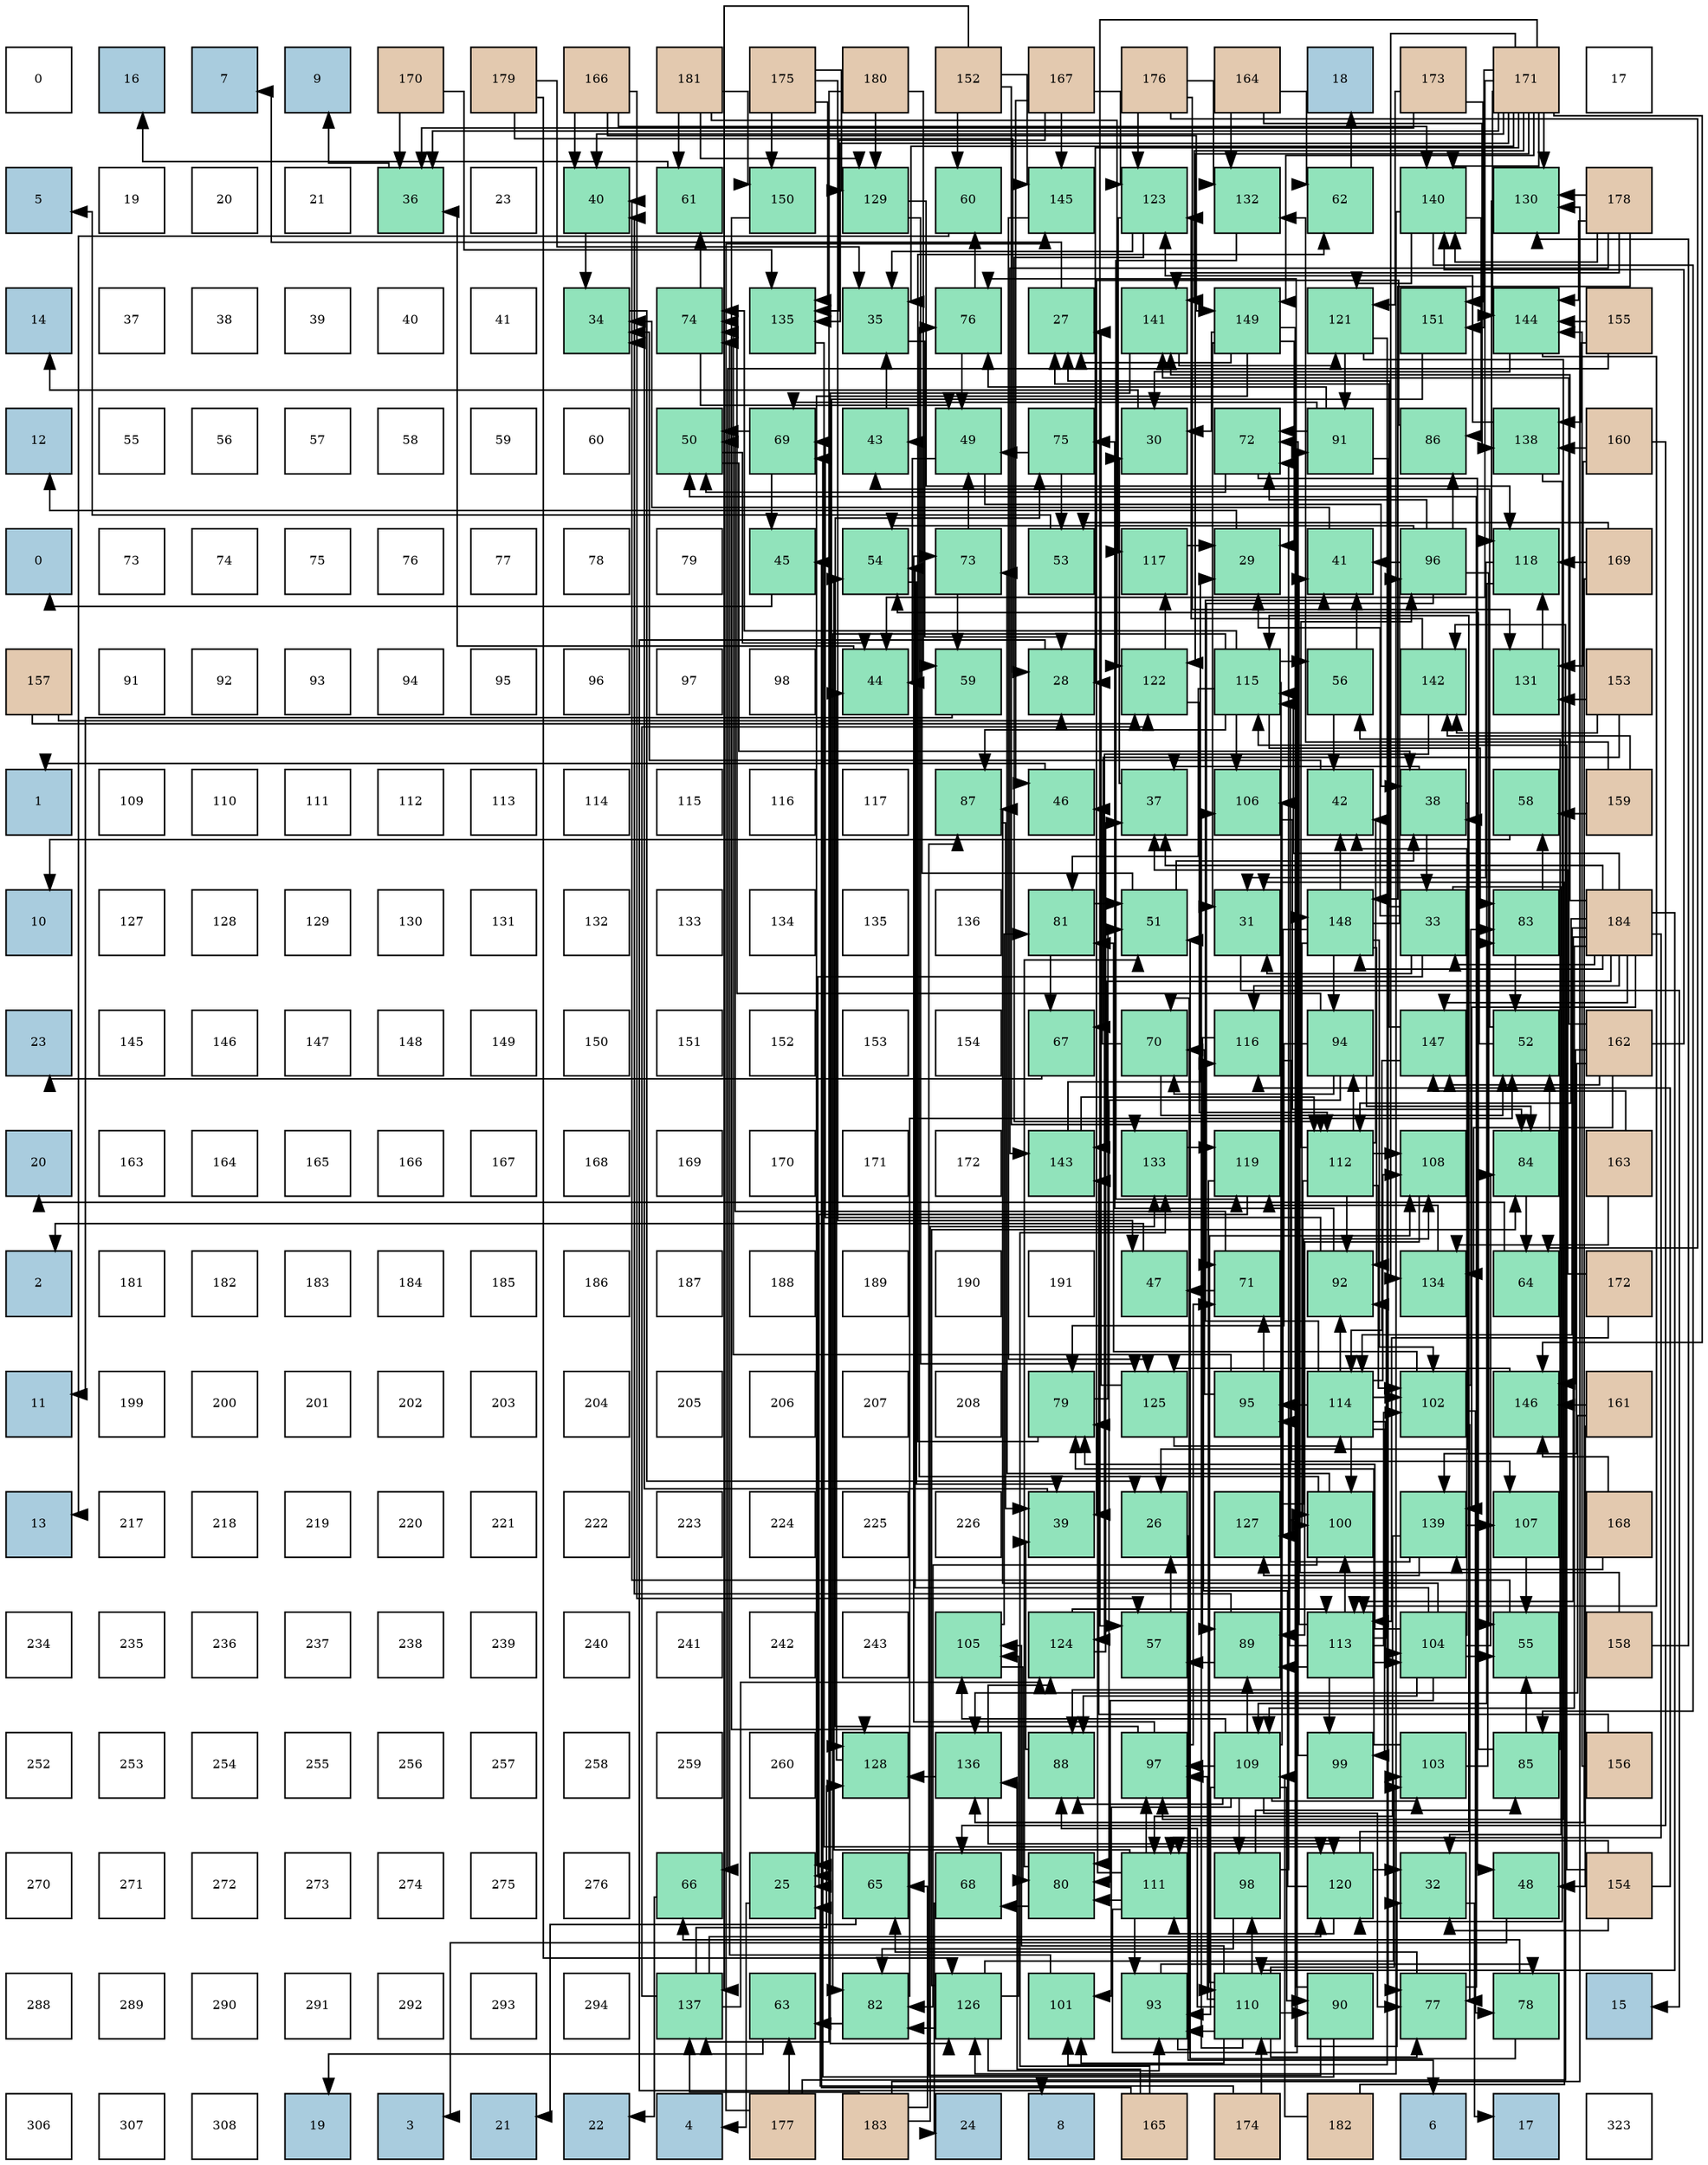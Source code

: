 digraph layout{
 rankdir=TB;
 splines=ortho;
 node [style=filled shape=square fixedsize=true width=0.6];
0[label="0", fontsize=8, fillcolor="#ffffff"];
1[label="16", fontsize=8, fillcolor="#a9ccde"];
2[label="7", fontsize=8, fillcolor="#a9ccde"];
3[label="9", fontsize=8, fillcolor="#a9ccde"];
4[label="170", fontsize=8, fillcolor="#e3c9af"];
5[label="179", fontsize=8, fillcolor="#e3c9af"];
6[label="166", fontsize=8, fillcolor="#e3c9af"];
7[label="181", fontsize=8, fillcolor="#e3c9af"];
8[label="175", fontsize=8, fillcolor="#e3c9af"];
9[label="180", fontsize=8, fillcolor="#e3c9af"];
10[label="152", fontsize=8, fillcolor="#e3c9af"];
11[label="167", fontsize=8, fillcolor="#e3c9af"];
12[label="176", fontsize=8, fillcolor="#e3c9af"];
13[label="164", fontsize=8, fillcolor="#e3c9af"];
14[label="18", fontsize=8, fillcolor="#a9ccde"];
15[label="173", fontsize=8, fillcolor="#e3c9af"];
16[label="171", fontsize=8, fillcolor="#e3c9af"];
17[label="17", fontsize=8, fillcolor="#ffffff"];
18[label="5", fontsize=8, fillcolor="#a9ccde"];
19[label="19", fontsize=8, fillcolor="#ffffff"];
20[label="20", fontsize=8, fillcolor="#ffffff"];
21[label="21", fontsize=8, fillcolor="#ffffff"];
22[label="36", fontsize=8, fillcolor="#91e3bb"];
23[label="23", fontsize=8, fillcolor="#ffffff"];
24[label="40", fontsize=8, fillcolor="#91e3bb"];
25[label="61", fontsize=8, fillcolor="#91e3bb"];
26[label="150", fontsize=8, fillcolor="#91e3bb"];
27[label="129", fontsize=8, fillcolor="#91e3bb"];
28[label="60", fontsize=8, fillcolor="#91e3bb"];
29[label="145", fontsize=8, fillcolor="#91e3bb"];
30[label="123", fontsize=8, fillcolor="#91e3bb"];
31[label="132", fontsize=8, fillcolor="#91e3bb"];
32[label="62", fontsize=8, fillcolor="#91e3bb"];
33[label="140", fontsize=8, fillcolor="#91e3bb"];
34[label="130", fontsize=8, fillcolor="#91e3bb"];
35[label="178", fontsize=8, fillcolor="#e3c9af"];
36[label="14", fontsize=8, fillcolor="#a9ccde"];
37[label="37", fontsize=8, fillcolor="#ffffff"];
38[label="38", fontsize=8, fillcolor="#ffffff"];
39[label="39", fontsize=8, fillcolor="#ffffff"];
40[label="40", fontsize=8, fillcolor="#ffffff"];
41[label="41", fontsize=8, fillcolor="#ffffff"];
42[label="34", fontsize=8, fillcolor="#91e3bb"];
43[label="74", fontsize=8, fillcolor="#91e3bb"];
44[label="135", fontsize=8, fillcolor="#91e3bb"];
45[label="35", fontsize=8, fillcolor="#91e3bb"];
46[label="76", fontsize=8, fillcolor="#91e3bb"];
47[label="27", fontsize=8, fillcolor="#91e3bb"];
48[label="141", fontsize=8, fillcolor="#91e3bb"];
49[label="149", fontsize=8, fillcolor="#91e3bb"];
50[label="121", fontsize=8, fillcolor="#91e3bb"];
51[label="151", fontsize=8, fillcolor="#91e3bb"];
52[label="144", fontsize=8, fillcolor="#91e3bb"];
53[label="155", fontsize=8, fillcolor="#e3c9af"];
54[label="12", fontsize=8, fillcolor="#a9ccde"];
55[label="55", fontsize=8, fillcolor="#ffffff"];
56[label="56", fontsize=8, fillcolor="#ffffff"];
57[label="57", fontsize=8, fillcolor="#ffffff"];
58[label="58", fontsize=8, fillcolor="#ffffff"];
59[label="59", fontsize=8, fillcolor="#ffffff"];
60[label="60", fontsize=8, fillcolor="#ffffff"];
61[label="50", fontsize=8, fillcolor="#91e3bb"];
62[label="69", fontsize=8, fillcolor="#91e3bb"];
63[label="43", fontsize=8, fillcolor="#91e3bb"];
64[label="49", fontsize=8, fillcolor="#91e3bb"];
65[label="75", fontsize=8, fillcolor="#91e3bb"];
66[label="30", fontsize=8, fillcolor="#91e3bb"];
67[label="72", fontsize=8, fillcolor="#91e3bb"];
68[label="91", fontsize=8, fillcolor="#91e3bb"];
69[label="86", fontsize=8, fillcolor="#91e3bb"];
70[label="138", fontsize=8, fillcolor="#91e3bb"];
71[label="160", fontsize=8, fillcolor="#e3c9af"];
72[label="0", fontsize=8, fillcolor="#a9ccde"];
73[label="73", fontsize=8, fillcolor="#ffffff"];
74[label="74", fontsize=8, fillcolor="#ffffff"];
75[label="75", fontsize=8, fillcolor="#ffffff"];
76[label="76", fontsize=8, fillcolor="#ffffff"];
77[label="77", fontsize=8, fillcolor="#ffffff"];
78[label="78", fontsize=8, fillcolor="#ffffff"];
79[label="79", fontsize=8, fillcolor="#ffffff"];
80[label="45", fontsize=8, fillcolor="#91e3bb"];
81[label="54", fontsize=8, fillcolor="#91e3bb"];
82[label="73", fontsize=8, fillcolor="#91e3bb"];
83[label="53", fontsize=8, fillcolor="#91e3bb"];
84[label="117", fontsize=8, fillcolor="#91e3bb"];
85[label="29", fontsize=8, fillcolor="#91e3bb"];
86[label="41", fontsize=8, fillcolor="#91e3bb"];
87[label="96", fontsize=8, fillcolor="#91e3bb"];
88[label="118", fontsize=8, fillcolor="#91e3bb"];
89[label="169", fontsize=8, fillcolor="#e3c9af"];
90[label="157", fontsize=8, fillcolor="#e3c9af"];
91[label="91", fontsize=8, fillcolor="#ffffff"];
92[label="92", fontsize=8, fillcolor="#ffffff"];
93[label="93", fontsize=8, fillcolor="#ffffff"];
94[label="94", fontsize=8, fillcolor="#ffffff"];
95[label="95", fontsize=8, fillcolor="#ffffff"];
96[label="96", fontsize=8, fillcolor="#ffffff"];
97[label="97", fontsize=8, fillcolor="#ffffff"];
98[label="98", fontsize=8, fillcolor="#ffffff"];
99[label="44", fontsize=8, fillcolor="#91e3bb"];
100[label="59", fontsize=8, fillcolor="#91e3bb"];
101[label="28", fontsize=8, fillcolor="#91e3bb"];
102[label="122", fontsize=8, fillcolor="#91e3bb"];
103[label="115", fontsize=8, fillcolor="#91e3bb"];
104[label="56", fontsize=8, fillcolor="#91e3bb"];
105[label="142", fontsize=8, fillcolor="#91e3bb"];
106[label="131", fontsize=8, fillcolor="#91e3bb"];
107[label="153", fontsize=8, fillcolor="#e3c9af"];
108[label="1", fontsize=8, fillcolor="#a9ccde"];
109[label="109", fontsize=8, fillcolor="#ffffff"];
110[label="110", fontsize=8, fillcolor="#ffffff"];
111[label="111", fontsize=8, fillcolor="#ffffff"];
112[label="112", fontsize=8, fillcolor="#ffffff"];
113[label="113", fontsize=8, fillcolor="#ffffff"];
114[label="114", fontsize=8, fillcolor="#ffffff"];
115[label="115", fontsize=8, fillcolor="#ffffff"];
116[label="116", fontsize=8, fillcolor="#ffffff"];
117[label="117", fontsize=8, fillcolor="#ffffff"];
118[label="87", fontsize=8, fillcolor="#91e3bb"];
119[label="46", fontsize=8, fillcolor="#91e3bb"];
120[label="37", fontsize=8, fillcolor="#91e3bb"];
121[label="106", fontsize=8, fillcolor="#91e3bb"];
122[label="42", fontsize=8, fillcolor="#91e3bb"];
123[label="38", fontsize=8, fillcolor="#91e3bb"];
124[label="58", fontsize=8, fillcolor="#91e3bb"];
125[label="159", fontsize=8, fillcolor="#e3c9af"];
126[label="10", fontsize=8, fillcolor="#a9ccde"];
127[label="127", fontsize=8, fillcolor="#ffffff"];
128[label="128", fontsize=8, fillcolor="#ffffff"];
129[label="129", fontsize=8, fillcolor="#ffffff"];
130[label="130", fontsize=8, fillcolor="#ffffff"];
131[label="131", fontsize=8, fillcolor="#ffffff"];
132[label="132", fontsize=8, fillcolor="#ffffff"];
133[label="133", fontsize=8, fillcolor="#ffffff"];
134[label="134", fontsize=8, fillcolor="#ffffff"];
135[label="135", fontsize=8, fillcolor="#ffffff"];
136[label="136", fontsize=8, fillcolor="#ffffff"];
137[label="81", fontsize=8, fillcolor="#91e3bb"];
138[label="51", fontsize=8, fillcolor="#91e3bb"];
139[label="31", fontsize=8, fillcolor="#91e3bb"];
140[label="148", fontsize=8, fillcolor="#91e3bb"];
141[label="33", fontsize=8, fillcolor="#91e3bb"];
142[label="83", fontsize=8, fillcolor="#91e3bb"];
143[label="184", fontsize=8, fillcolor="#e3c9af"];
144[label="23", fontsize=8, fillcolor="#a9ccde"];
145[label="145", fontsize=8, fillcolor="#ffffff"];
146[label="146", fontsize=8, fillcolor="#ffffff"];
147[label="147", fontsize=8, fillcolor="#ffffff"];
148[label="148", fontsize=8, fillcolor="#ffffff"];
149[label="149", fontsize=8, fillcolor="#ffffff"];
150[label="150", fontsize=8, fillcolor="#ffffff"];
151[label="151", fontsize=8, fillcolor="#ffffff"];
152[label="152", fontsize=8, fillcolor="#ffffff"];
153[label="153", fontsize=8, fillcolor="#ffffff"];
154[label="154", fontsize=8, fillcolor="#ffffff"];
155[label="67", fontsize=8, fillcolor="#91e3bb"];
156[label="70", fontsize=8, fillcolor="#91e3bb"];
157[label="116", fontsize=8, fillcolor="#91e3bb"];
158[label="94", fontsize=8, fillcolor="#91e3bb"];
159[label="147", fontsize=8, fillcolor="#91e3bb"];
160[label="52", fontsize=8, fillcolor="#91e3bb"];
161[label="162", fontsize=8, fillcolor="#e3c9af"];
162[label="20", fontsize=8, fillcolor="#a9ccde"];
163[label="163", fontsize=8, fillcolor="#ffffff"];
164[label="164", fontsize=8, fillcolor="#ffffff"];
165[label="165", fontsize=8, fillcolor="#ffffff"];
166[label="166", fontsize=8, fillcolor="#ffffff"];
167[label="167", fontsize=8, fillcolor="#ffffff"];
168[label="168", fontsize=8, fillcolor="#ffffff"];
169[label="169", fontsize=8, fillcolor="#ffffff"];
170[label="170", fontsize=8, fillcolor="#ffffff"];
171[label="171", fontsize=8, fillcolor="#ffffff"];
172[label="172", fontsize=8, fillcolor="#ffffff"];
173[label="143", fontsize=8, fillcolor="#91e3bb"];
174[label="133", fontsize=8, fillcolor="#91e3bb"];
175[label="119", fontsize=8, fillcolor="#91e3bb"];
176[label="112", fontsize=8, fillcolor="#91e3bb"];
177[label="108", fontsize=8, fillcolor="#91e3bb"];
178[label="84", fontsize=8, fillcolor="#91e3bb"];
179[label="163", fontsize=8, fillcolor="#e3c9af"];
180[label="2", fontsize=8, fillcolor="#a9ccde"];
181[label="181", fontsize=8, fillcolor="#ffffff"];
182[label="182", fontsize=8, fillcolor="#ffffff"];
183[label="183", fontsize=8, fillcolor="#ffffff"];
184[label="184", fontsize=8, fillcolor="#ffffff"];
185[label="185", fontsize=8, fillcolor="#ffffff"];
186[label="186", fontsize=8, fillcolor="#ffffff"];
187[label="187", fontsize=8, fillcolor="#ffffff"];
188[label="188", fontsize=8, fillcolor="#ffffff"];
189[label="189", fontsize=8, fillcolor="#ffffff"];
190[label="190", fontsize=8, fillcolor="#ffffff"];
191[label="191", fontsize=8, fillcolor="#ffffff"];
192[label="47", fontsize=8, fillcolor="#91e3bb"];
193[label="71", fontsize=8, fillcolor="#91e3bb"];
194[label="92", fontsize=8, fillcolor="#91e3bb"];
195[label="134", fontsize=8, fillcolor="#91e3bb"];
196[label="64", fontsize=8, fillcolor="#91e3bb"];
197[label="172", fontsize=8, fillcolor="#e3c9af"];
198[label="11", fontsize=8, fillcolor="#a9ccde"];
199[label="199", fontsize=8, fillcolor="#ffffff"];
200[label="200", fontsize=8, fillcolor="#ffffff"];
201[label="201", fontsize=8, fillcolor="#ffffff"];
202[label="202", fontsize=8, fillcolor="#ffffff"];
203[label="203", fontsize=8, fillcolor="#ffffff"];
204[label="204", fontsize=8, fillcolor="#ffffff"];
205[label="205", fontsize=8, fillcolor="#ffffff"];
206[label="206", fontsize=8, fillcolor="#ffffff"];
207[label="207", fontsize=8, fillcolor="#ffffff"];
208[label="208", fontsize=8, fillcolor="#ffffff"];
209[label="79", fontsize=8, fillcolor="#91e3bb"];
210[label="125", fontsize=8, fillcolor="#91e3bb"];
211[label="95", fontsize=8, fillcolor="#91e3bb"];
212[label="114", fontsize=8, fillcolor="#91e3bb"];
213[label="102", fontsize=8, fillcolor="#91e3bb"];
214[label="146", fontsize=8, fillcolor="#91e3bb"];
215[label="161", fontsize=8, fillcolor="#e3c9af"];
216[label="13", fontsize=8, fillcolor="#a9ccde"];
217[label="217", fontsize=8, fillcolor="#ffffff"];
218[label="218", fontsize=8, fillcolor="#ffffff"];
219[label="219", fontsize=8, fillcolor="#ffffff"];
220[label="220", fontsize=8, fillcolor="#ffffff"];
221[label="221", fontsize=8, fillcolor="#ffffff"];
222[label="222", fontsize=8, fillcolor="#ffffff"];
223[label="223", fontsize=8, fillcolor="#ffffff"];
224[label="224", fontsize=8, fillcolor="#ffffff"];
225[label="225", fontsize=8, fillcolor="#ffffff"];
226[label="226", fontsize=8, fillcolor="#ffffff"];
227[label="39", fontsize=8, fillcolor="#91e3bb"];
228[label="26", fontsize=8, fillcolor="#91e3bb"];
229[label="127", fontsize=8, fillcolor="#91e3bb"];
230[label="100", fontsize=8, fillcolor="#91e3bb"];
231[label="139", fontsize=8, fillcolor="#91e3bb"];
232[label="107", fontsize=8, fillcolor="#91e3bb"];
233[label="168", fontsize=8, fillcolor="#e3c9af"];
234[label="234", fontsize=8, fillcolor="#ffffff"];
235[label="235", fontsize=8, fillcolor="#ffffff"];
236[label="236", fontsize=8, fillcolor="#ffffff"];
237[label="237", fontsize=8, fillcolor="#ffffff"];
238[label="238", fontsize=8, fillcolor="#ffffff"];
239[label="239", fontsize=8, fillcolor="#ffffff"];
240[label="240", fontsize=8, fillcolor="#ffffff"];
241[label="241", fontsize=8, fillcolor="#ffffff"];
242[label="242", fontsize=8, fillcolor="#ffffff"];
243[label="243", fontsize=8, fillcolor="#ffffff"];
244[label="105", fontsize=8, fillcolor="#91e3bb"];
245[label="124", fontsize=8, fillcolor="#91e3bb"];
246[label="57", fontsize=8, fillcolor="#91e3bb"];
247[label="89", fontsize=8, fillcolor="#91e3bb"];
248[label="113", fontsize=8, fillcolor="#91e3bb"];
249[label="104", fontsize=8, fillcolor="#91e3bb"];
250[label="55", fontsize=8, fillcolor="#91e3bb"];
251[label="158", fontsize=8, fillcolor="#e3c9af"];
252[label="252", fontsize=8, fillcolor="#ffffff"];
253[label="253", fontsize=8, fillcolor="#ffffff"];
254[label="254", fontsize=8, fillcolor="#ffffff"];
255[label="255", fontsize=8, fillcolor="#ffffff"];
256[label="256", fontsize=8, fillcolor="#ffffff"];
257[label="257", fontsize=8, fillcolor="#ffffff"];
258[label="258", fontsize=8, fillcolor="#ffffff"];
259[label="259", fontsize=8, fillcolor="#ffffff"];
260[label="260", fontsize=8, fillcolor="#ffffff"];
261[label="128", fontsize=8, fillcolor="#91e3bb"];
262[label="136", fontsize=8, fillcolor="#91e3bb"];
263[label="88", fontsize=8, fillcolor="#91e3bb"];
264[label="97", fontsize=8, fillcolor="#91e3bb"];
265[label="109", fontsize=8, fillcolor="#91e3bb"];
266[label="99", fontsize=8, fillcolor="#91e3bb"];
267[label="103", fontsize=8, fillcolor="#91e3bb"];
268[label="85", fontsize=8, fillcolor="#91e3bb"];
269[label="156", fontsize=8, fillcolor="#e3c9af"];
270[label="270", fontsize=8, fillcolor="#ffffff"];
271[label="271", fontsize=8, fillcolor="#ffffff"];
272[label="272", fontsize=8, fillcolor="#ffffff"];
273[label="273", fontsize=8, fillcolor="#ffffff"];
274[label="274", fontsize=8, fillcolor="#ffffff"];
275[label="275", fontsize=8, fillcolor="#ffffff"];
276[label="276", fontsize=8, fillcolor="#ffffff"];
277[label="66", fontsize=8, fillcolor="#91e3bb"];
278[label="25", fontsize=8, fillcolor="#91e3bb"];
279[label="65", fontsize=8, fillcolor="#91e3bb"];
280[label="68", fontsize=8, fillcolor="#91e3bb"];
281[label="80", fontsize=8, fillcolor="#91e3bb"];
282[label="111", fontsize=8, fillcolor="#91e3bb"];
283[label="98", fontsize=8, fillcolor="#91e3bb"];
284[label="120", fontsize=8, fillcolor="#91e3bb"];
285[label="32", fontsize=8, fillcolor="#91e3bb"];
286[label="48", fontsize=8, fillcolor="#91e3bb"];
287[label="154", fontsize=8, fillcolor="#e3c9af"];
288[label="288", fontsize=8, fillcolor="#ffffff"];
289[label="289", fontsize=8, fillcolor="#ffffff"];
290[label="290", fontsize=8, fillcolor="#ffffff"];
291[label="291", fontsize=8, fillcolor="#ffffff"];
292[label="292", fontsize=8, fillcolor="#ffffff"];
293[label="293", fontsize=8, fillcolor="#ffffff"];
294[label="294", fontsize=8, fillcolor="#ffffff"];
295[label="137", fontsize=8, fillcolor="#91e3bb"];
296[label="63", fontsize=8, fillcolor="#91e3bb"];
297[label="82", fontsize=8, fillcolor="#91e3bb"];
298[label="126", fontsize=8, fillcolor="#91e3bb"];
299[label="101", fontsize=8, fillcolor="#91e3bb"];
300[label="93", fontsize=8, fillcolor="#91e3bb"];
301[label="110", fontsize=8, fillcolor="#91e3bb"];
302[label="90", fontsize=8, fillcolor="#91e3bb"];
303[label="77", fontsize=8, fillcolor="#91e3bb"];
304[label="78", fontsize=8, fillcolor="#91e3bb"];
305[label="15", fontsize=8, fillcolor="#a9ccde"];
306[label="306", fontsize=8, fillcolor="#ffffff"];
307[label="307", fontsize=8, fillcolor="#ffffff"];
308[label="308", fontsize=8, fillcolor="#ffffff"];
309[label="19", fontsize=8, fillcolor="#a9ccde"];
310[label="3", fontsize=8, fillcolor="#a9ccde"];
311[label="21", fontsize=8, fillcolor="#a9ccde"];
312[label="22", fontsize=8, fillcolor="#a9ccde"];
313[label="4", fontsize=8, fillcolor="#a9ccde"];
314[label="177", fontsize=8, fillcolor="#e3c9af"];
315[label="183", fontsize=8, fillcolor="#e3c9af"];
316[label="24", fontsize=8, fillcolor="#a9ccde"];
317[label="8", fontsize=8, fillcolor="#a9ccde"];
318[label="165", fontsize=8, fillcolor="#e3c9af"];
319[label="174", fontsize=8, fillcolor="#e3c9af"];
320[label="182", fontsize=8, fillcolor="#e3c9af"];
321[label="6", fontsize=8, fillcolor="#a9ccde"];
322[label="17", fontsize=8, fillcolor="#a9ccde"];
323[label="323", fontsize=8, fillcolor="#ffffff"];
edge [constraint=false, style=vis];278 -> 313;
228 -> 321;
47 -> 2;
101 -> 317;
85 -> 54;
66 -> 36;
139 -> 305;
285 -> 322;
141 -> 278;
141 -> 47;
141 -> 85;
141 -> 139;
141 -> 285;
42 -> 228;
45 -> 101;
22 -> 3;
120 -> 66;
123 -> 228;
123 -> 141;
123 -> 120;
227 -> 42;
24 -> 42;
86 -> 42;
122 -> 42;
63 -> 45;
99 -> 22;
80 -> 72;
119 -> 108;
192 -> 180;
286 -> 310;
64 -> 123;
64 -> 99;
61 -> 123;
61 -> 99;
138 -> 123;
138 -> 63;
160 -> 123;
160 -> 63;
83 -> 18;
81 -> 227;
250 -> 24;
104 -> 86;
104 -> 122;
246 -> 228;
124 -> 126;
100 -> 198;
28 -> 216;
25 -> 1;
32 -> 14;
296 -> 309;
196 -> 162;
279 -> 311;
277 -> 312;
155 -> 144;
280 -> 316;
62 -> 80;
62 -> 61;
156 -> 119;
156 -> 160;
193 -> 192;
193 -> 61;
67 -> 286;
67 -> 61;
82 -> 64;
82 -> 100;
43 -> 64;
43 -> 25;
65 -> 64;
65 -> 83;
46 -> 64;
46 -> 28;
303 -> 61;
303 -> 279;
304 -> 138;
304 -> 277;
209 -> 138;
209 -> 32;
281 -> 138;
281 -> 280;
137 -> 138;
137 -> 155;
297 -> 160;
297 -> 296;
142 -> 160;
142 -> 124;
178 -> 160;
178 -> 196;
268 -> 81;
268 -> 250;
268 -> 104;
69 -> 227;
118 -> 227;
263 -> 227;
247 -> 24;
247 -> 246;
302 -> 62;
302 -> 46;
302 -> 118;
68 -> 62;
68 -> 67;
68 -> 46;
68 -> 303;
194 -> 62;
194 -> 65;
300 -> 156;
300 -> 304;
158 -> 156;
158 -> 43;
158 -> 209;
158 -> 281;
158 -> 178;
211 -> 156;
211 -> 193;
211 -> 43;
87 -> 86;
87 -> 81;
87 -> 250;
87 -> 193;
87 -> 67;
87 -> 69;
264 -> 193;
264 -> 82;
264 -> 65;
283 -> 67;
283 -> 297;
283 -> 268;
266 -> 67;
230 -> 82;
230 -> 46;
230 -> 297;
299 -> 43;
213 -> 303;
213 -> 304;
213 -> 137;
213 -> 142;
267 -> 209;
267 -> 142;
249 -> 122;
249 -> 81;
249 -> 250;
249 -> 209;
249 -> 281;
249 -> 178;
249 -> 118;
249 -> 263;
244 -> 281;
244 -> 137;
121 -> 178;
232 -> 250;
177 -> 247;
265 -> 303;
265 -> 263;
265 -> 247;
265 -> 302;
265 -> 300;
265 -> 264;
265 -> 283;
265 -> 299;
265 -> 267;
265 -> 244;
265 -> 121;
301 -> 303;
301 -> 263;
301 -> 302;
301 -> 300;
301 -> 264;
301 -> 283;
301 -> 299;
301 -> 267;
301 -> 244;
301 -> 121;
301 -> 177;
282 -> 81;
282 -> 209;
282 -> 281;
282 -> 68;
282 -> 300;
282 -> 264;
176 -> 122;
176 -> 194;
176 -> 158;
176 -> 87;
176 -> 230;
176 -> 213;
176 -> 177;
248 -> 86;
248 -> 247;
248 -> 194;
248 -> 211;
248 -> 266;
248 -> 230;
248 -> 213;
248 -> 249;
212 -> 86;
212 -> 194;
212 -> 211;
212 -> 266;
212 -> 230;
212 -> 213;
212 -> 249;
212 -> 177;
103 -> 104;
103 -> 43;
103 -> 137;
103 -> 297;
103 -> 142;
103 -> 118;
103 -> 263;
103 -> 121;
157 -> 247;
157 -> 232;
84 -> 85;
88 -> 139;
88 -> 265;
175 -> 278;
175 -> 301;
284 -> 285;
284 -> 282;
284 -> 103;
284 -> 157;
50 -> 68;
50 -> 264;
50 -> 299;
102 -> 176;
102 -> 84;
30 -> 45;
30 -> 176;
30 -> 84;
245 -> 120;
245 -> 248;
210 -> 47;
210 -> 212;
298 -> 297;
298 -> 178;
298 -> 300;
298 -> 267;
298 -> 244;
229 -> 177;
261 -> 99;
27 -> 88;
27 -> 210;
34 -> 88;
106 -> 88;
31 -> 175;
174 -> 175;
195 -> 175;
44 -> 284;
262 -> 284;
262 -> 245;
262 -> 261;
295 -> 284;
295 -> 102;
295 -> 245;
295 -> 261;
70 -> 284;
70 -> 30;
231 -> 232;
231 -> 282;
231 -> 103;
231 -> 229;
33 -> 268;
33 -> 69;
33 -> 50;
33 -> 298;
48 -> 50;
48 -> 298;
105 -> 30;
105 -> 245;
173 -> 85;
173 -> 176;
52 -> 66;
52 -> 248;
29 -> 210;
214 -> 210;
159 -> 47;
159 -> 212;
140 -> 122;
140 -> 194;
140 -> 158;
140 -> 87;
140 -> 230;
140 -> 213;
140 -> 229;
49 -> 278;
49 -> 47;
49 -> 85;
49 -> 66;
49 -> 139;
49 -> 285;
26 -> 261;
51 -> 261;
10 -> 28;
10 -> 174;
10 -> 295;
10 -> 29;
107 -> 155;
107 -> 106;
107 -> 105;
287 -> 285;
287 -> 282;
287 -> 103;
287 -> 157;
53 -> 277;
53 -> 70;
53 -> 52;
269 -> 173;
269 -> 52;
90 -> 101;
90 -> 102;
251 -> 34;
251 -> 140;
125 -> 124;
125 -> 31;
125 -> 105;
71 -> 280;
71 -> 106;
71 -> 70;
215 -> 286;
215 -> 262;
215 -> 214;
161 -> 195;
161 -> 231;
161 -> 33;
161 -> 48;
161 -> 214;
161 -> 159;
179 -> 195;
179 -> 159;
13 -> 32;
13 -> 31;
13 -> 70;
318 -> 80;
318 -> 174;
318 -> 262;
6 -> 24;
6 -> 246;
6 -> 33;
6 -> 49;
11 -> 119;
11 -> 30;
11 -> 44;
11 -> 29;
233 -> 231;
233 -> 214;
89 -> 83;
89 -> 88;
89 -> 262;
4 -> 22;
4 -> 44;
16 -> 101;
16 -> 45;
16 -> 22;
16 -> 24;
16 -> 99;
16 -> 246;
16 -> 102;
16 -> 34;
16 -> 195;
16 -> 44;
16 -> 33;
16 -> 48;
16 -> 52;
16 -> 214;
16 -> 49;
16 -> 51;
197 -> 120;
197 -> 248;
15 -> 22;
15 -> 50;
15 -> 51;
319 -> 278;
319 -> 301;
8 -> 192;
8 -> 27;
8 -> 44;
8 -> 26;
12 -> 196;
12 -> 30;
12 -> 106;
12 -> 31;
314 -> 296;
314 -> 105;
314 -> 29;
35 -> 34;
35 -> 33;
35 -> 48;
35 -> 173;
35 -> 52;
35 -> 140;
5 -> 101;
5 -> 45;
5 -> 298;
9 -> 100;
9 -> 27;
9 -> 295;
7 -> 25;
7 -> 102;
7 -> 27;
7 -> 26;
320 -> 139;
320 -> 265;
315 -> 279;
315 -> 34;
315 -> 174;
315 -> 295;
143 -> 141;
143 -> 120;
143 -> 265;
143 -> 301;
143 -> 282;
143 -> 176;
143 -> 248;
143 -> 212;
143 -> 103;
143 -> 157;
143 -> 231;
143 -> 48;
143 -> 173;
143 -> 159;
143 -> 140;
edge [constraint=true, style=invis];
0 -> 18 -> 36 -> 54 -> 72 -> 90 -> 108 -> 126 -> 144 -> 162 -> 180 -> 198 -> 216 -> 234 -> 252 -> 270 -> 288 -> 306;
1 -> 19 -> 37 -> 55 -> 73 -> 91 -> 109 -> 127 -> 145 -> 163 -> 181 -> 199 -> 217 -> 235 -> 253 -> 271 -> 289 -> 307;
2 -> 20 -> 38 -> 56 -> 74 -> 92 -> 110 -> 128 -> 146 -> 164 -> 182 -> 200 -> 218 -> 236 -> 254 -> 272 -> 290 -> 308;
3 -> 21 -> 39 -> 57 -> 75 -> 93 -> 111 -> 129 -> 147 -> 165 -> 183 -> 201 -> 219 -> 237 -> 255 -> 273 -> 291 -> 309;
4 -> 22 -> 40 -> 58 -> 76 -> 94 -> 112 -> 130 -> 148 -> 166 -> 184 -> 202 -> 220 -> 238 -> 256 -> 274 -> 292 -> 310;
5 -> 23 -> 41 -> 59 -> 77 -> 95 -> 113 -> 131 -> 149 -> 167 -> 185 -> 203 -> 221 -> 239 -> 257 -> 275 -> 293 -> 311;
6 -> 24 -> 42 -> 60 -> 78 -> 96 -> 114 -> 132 -> 150 -> 168 -> 186 -> 204 -> 222 -> 240 -> 258 -> 276 -> 294 -> 312;
7 -> 25 -> 43 -> 61 -> 79 -> 97 -> 115 -> 133 -> 151 -> 169 -> 187 -> 205 -> 223 -> 241 -> 259 -> 277 -> 295 -> 313;
8 -> 26 -> 44 -> 62 -> 80 -> 98 -> 116 -> 134 -> 152 -> 170 -> 188 -> 206 -> 224 -> 242 -> 260 -> 278 -> 296 -> 314;
9 -> 27 -> 45 -> 63 -> 81 -> 99 -> 117 -> 135 -> 153 -> 171 -> 189 -> 207 -> 225 -> 243 -> 261 -> 279 -> 297 -> 315;
10 -> 28 -> 46 -> 64 -> 82 -> 100 -> 118 -> 136 -> 154 -> 172 -> 190 -> 208 -> 226 -> 244 -> 262 -> 280 -> 298 -> 316;
11 -> 29 -> 47 -> 65 -> 83 -> 101 -> 119 -> 137 -> 155 -> 173 -> 191 -> 209 -> 227 -> 245 -> 263 -> 281 -> 299 -> 317;
12 -> 30 -> 48 -> 66 -> 84 -> 102 -> 120 -> 138 -> 156 -> 174 -> 192 -> 210 -> 228 -> 246 -> 264 -> 282 -> 300 -> 318;
13 -> 31 -> 49 -> 67 -> 85 -> 103 -> 121 -> 139 -> 157 -> 175 -> 193 -> 211 -> 229 -> 247 -> 265 -> 283 -> 301 -> 319;
14 -> 32 -> 50 -> 68 -> 86 -> 104 -> 122 -> 140 -> 158 -> 176 -> 194 -> 212 -> 230 -> 248 -> 266 -> 284 -> 302 -> 320;
15 -> 33 -> 51 -> 69 -> 87 -> 105 -> 123 -> 141 -> 159 -> 177 -> 195 -> 213 -> 231 -> 249 -> 267 -> 285 -> 303 -> 321;
16 -> 34 -> 52 -> 70 -> 88 -> 106 -> 124 -> 142 -> 160 -> 178 -> 196 -> 214 -> 232 -> 250 -> 268 -> 286 -> 304 -> 322;
17 -> 35 -> 53 -> 71 -> 89 -> 107 -> 125 -> 143 -> 161 -> 179 -> 197 -> 215 -> 233 -> 251 -> 269 -> 287 -> 305 -> 323;
rank = same {0 -> 1 -> 2 -> 3 -> 4 -> 5 -> 6 -> 7 -> 8 -> 9 -> 10 -> 11 -> 12 -> 13 -> 14 -> 15 -> 16 -> 17};
rank = same {18 -> 19 -> 20 -> 21 -> 22 -> 23 -> 24 -> 25 -> 26 -> 27 -> 28 -> 29 -> 30 -> 31 -> 32 -> 33 -> 34 -> 35};
rank = same {36 -> 37 -> 38 -> 39 -> 40 -> 41 -> 42 -> 43 -> 44 -> 45 -> 46 -> 47 -> 48 -> 49 -> 50 -> 51 -> 52 -> 53};
rank = same {54 -> 55 -> 56 -> 57 -> 58 -> 59 -> 60 -> 61 -> 62 -> 63 -> 64 -> 65 -> 66 -> 67 -> 68 -> 69 -> 70 -> 71};
rank = same {72 -> 73 -> 74 -> 75 -> 76 -> 77 -> 78 -> 79 -> 80 -> 81 -> 82 -> 83 -> 84 -> 85 -> 86 -> 87 -> 88 -> 89};
rank = same {90 -> 91 -> 92 -> 93 -> 94 -> 95 -> 96 -> 97 -> 98 -> 99 -> 100 -> 101 -> 102 -> 103 -> 104 -> 105 -> 106 -> 107};
rank = same {108 -> 109 -> 110 -> 111 -> 112 -> 113 -> 114 -> 115 -> 116 -> 117 -> 118 -> 119 -> 120 -> 121 -> 122 -> 123 -> 124 -> 125};
rank = same {126 -> 127 -> 128 -> 129 -> 130 -> 131 -> 132 -> 133 -> 134 -> 135 -> 136 -> 137 -> 138 -> 139 -> 140 -> 141 -> 142 -> 143};
rank = same {144 -> 145 -> 146 -> 147 -> 148 -> 149 -> 150 -> 151 -> 152 -> 153 -> 154 -> 155 -> 156 -> 157 -> 158 -> 159 -> 160 -> 161};
rank = same {162 -> 163 -> 164 -> 165 -> 166 -> 167 -> 168 -> 169 -> 170 -> 171 -> 172 -> 173 -> 174 -> 175 -> 176 -> 177 -> 178 -> 179};
rank = same {180 -> 181 -> 182 -> 183 -> 184 -> 185 -> 186 -> 187 -> 188 -> 189 -> 190 -> 191 -> 192 -> 193 -> 194 -> 195 -> 196 -> 197};
rank = same {198 -> 199 -> 200 -> 201 -> 202 -> 203 -> 204 -> 205 -> 206 -> 207 -> 208 -> 209 -> 210 -> 211 -> 212 -> 213 -> 214 -> 215};
rank = same {216 -> 217 -> 218 -> 219 -> 220 -> 221 -> 222 -> 223 -> 224 -> 225 -> 226 -> 227 -> 228 -> 229 -> 230 -> 231 -> 232 -> 233};
rank = same {234 -> 235 -> 236 -> 237 -> 238 -> 239 -> 240 -> 241 -> 242 -> 243 -> 244 -> 245 -> 246 -> 247 -> 248 -> 249 -> 250 -> 251};
rank = same {252 -> 253 -> 254 -> 255 -> 256 -> 257 -> 258 -> 259 -> 260 -> 261 -> 262 -> 263 -> 264 -> 265 -> 266 -> 267 -> 268 -> 269};
rank = same {270 -> 271 -> 272 -> 273 -> 274 -> 275 -> 276 -> 277 -> 278 -> 279 -> 280 -> 281 -> 282 -> 283 -> 284 -> 285 -> 286 -> 287};
rank = same {288 -> 289 -> 290 -> 291 -> 292 -> 293 -> 294 -> 295 -> 296 -> 297 -> 298 -> 299 -> 300 -> 301 -> 302 -> 303 -> 304 -> 305};
rank = same {306 -> 307 -> 308 -> 309 -> 310 -> 311 -> 312 -> 313 -> 314 -> 315 -> 316 -> 317 -> 318 -> 319 -> 320 -> 321 -> 322 -> 323};
}